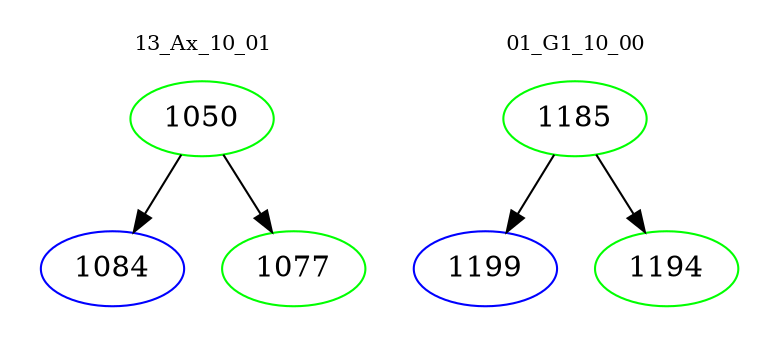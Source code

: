 digraph{
subgraph cluster_0 {
color = white
label = "13_Ax_10_01";
fontsize=10;
T0_1050 [label="1050", color="green"]
T0_1050 -> T0_1084 [color="black"]
T0_1084 [label="1084", color="blue"]
T0_1050 -> T0_1077 [color="black"]
T0_1077 [label="1077", color="green"]
}
subgraph cluster_1 {
color = white
label = "01_G1_10_00";
fontsize=10;
T1_1185 [label="1185", color="green"]
T1_1185 -> T1_1199 [color="black"]
T1_1199 [label="1199", color="blue"]
T1_1185 -> T1_1194 [color="black"]
T1_1194 [label="1194", color="green"]
}
}

